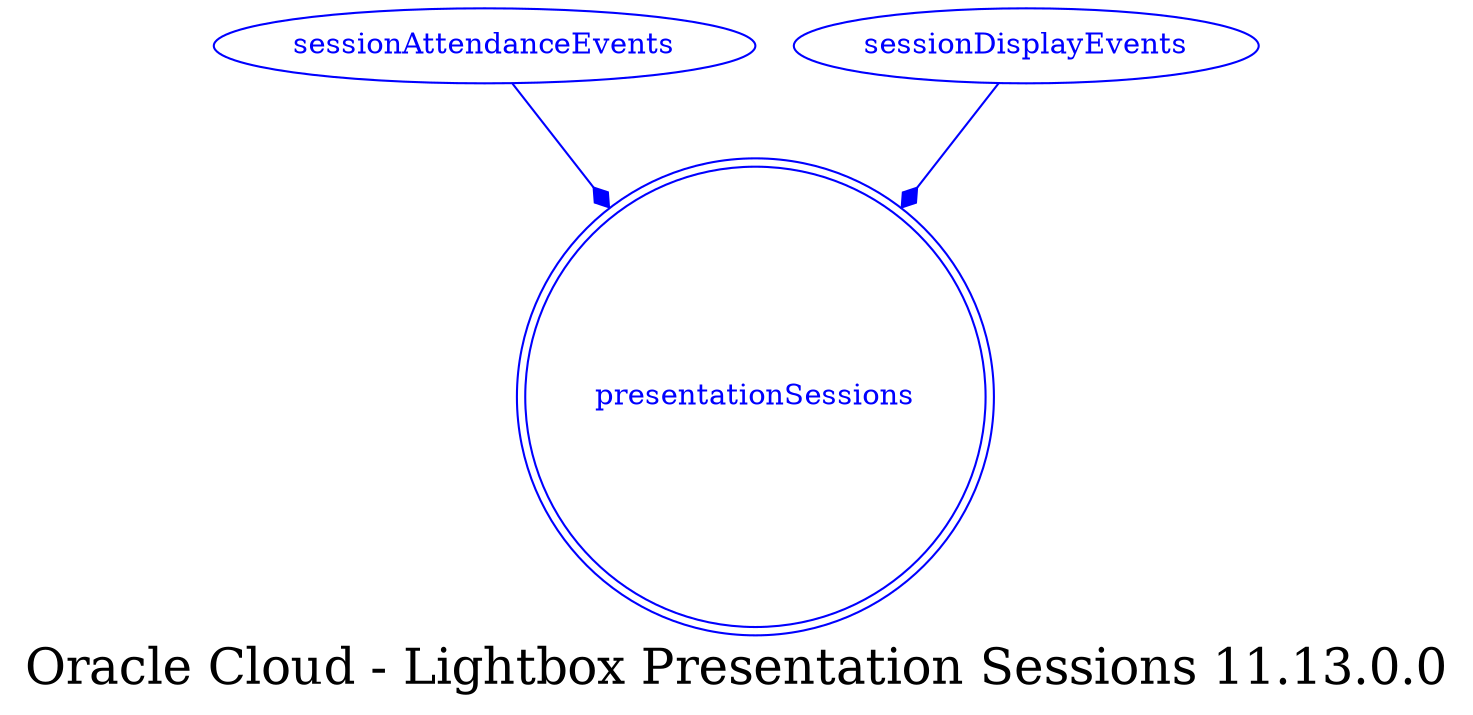 digraph LexiconGraph {
graph[label="Oracle Cloud - Lightbox Presentation Sessions 11.13.0.0", fontsize=24]
splines=true
"presentationSessions" [color=blue, fontcolor=blue, shape=doublecircle]
"sessionAttendanceEvents" -> "presentationSessions" [color=blue, fontcolor=blue, arrowhead=diamond, arrowtail=none]
"sessionAttendanceEvents" [color=blue, fontcolor=blue, shape=ellipse]
"sessionDisplayEvents" -> "presentationSessions" [color=blue, fontcolor=blue, arrowhead=diamond, arrowtail=none]
"sessionDisplayEvents" [color=blue, fontcolor=blue, shape=ellipse]
}
